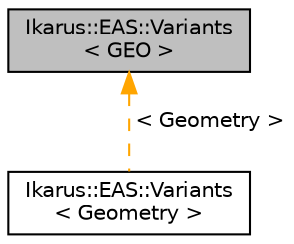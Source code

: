 digraph "Ikarus::EAS::Variants&lt; GEO &gt;"
{
 // LATEX_PDF_SIZE
  edge [fontname="Helvetica",fontsize="10",labelfontname="Helvetica",labelfontsize="10"];
  node [fontname="Helvetica",fontsize="10",shape=record];
  Node1 [label="Ikarus::EAS::Variants\l\< GEO \>",height=0.2,width=0.4,color="black", fillcolor="grey75", style="filled", fontcolor="black",tooltip="EASVariants structure holding variants of different Enhanced Assumed Strains (EAS)."];
  Node1 -> Node2 [dir="back",color="orange",fontsize="10",style="dashed",label=" \< Geometry \>" ,fontname="Helvetica"];
  Node2 [label="Ikarus::EAS::Variants\l\< Geometry \>",height=0.2,width=0.4,color="black", fillcolor="white", style="filled",URL="$a01282.html",tooltip=" "];
}
